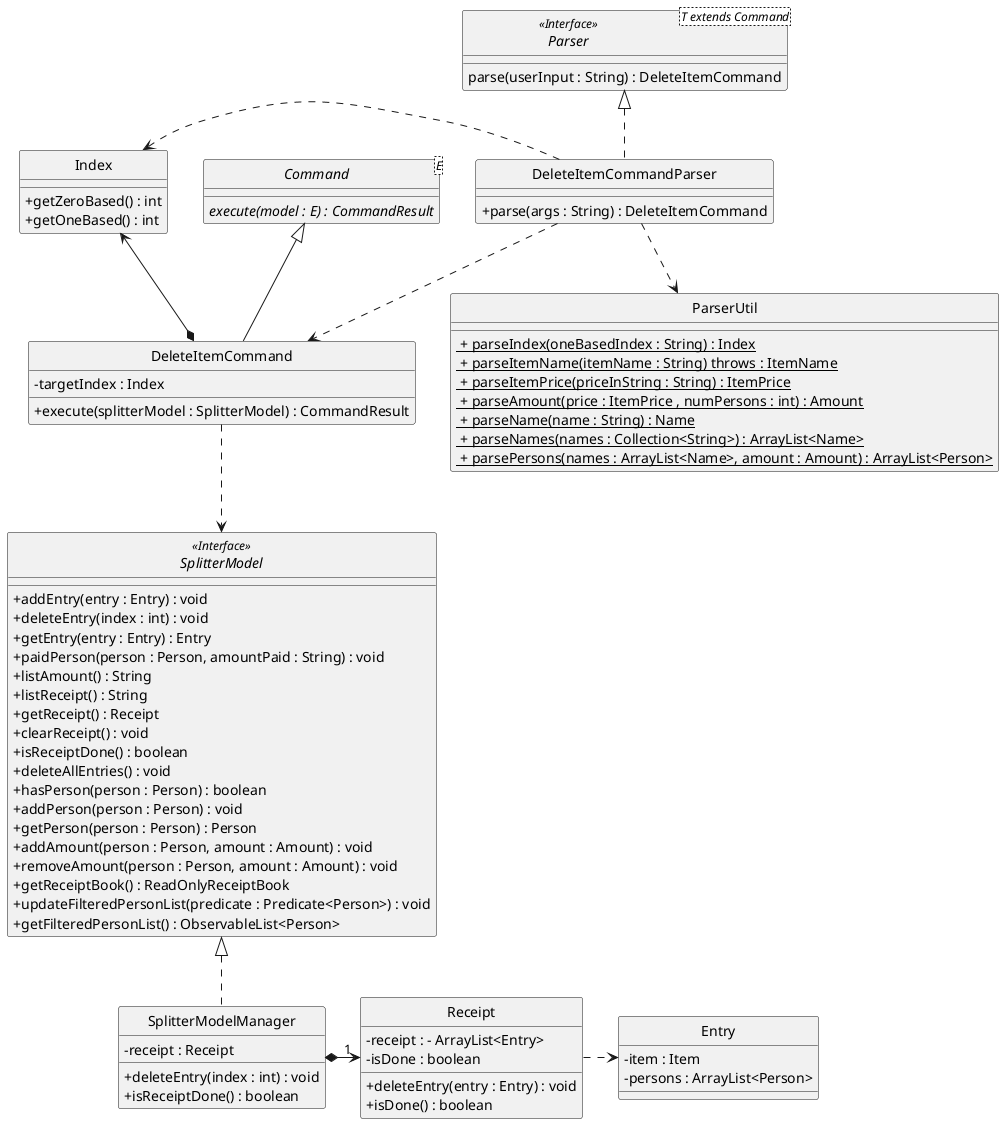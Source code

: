 @startuml
/' @author @ailanthustng'/

skinparam backgroundColor #ffffff
skinparam classAttributeIconSize 0
hide circle


abstract class Command<E> {
    {abstract} execute(model : E) : CommandResult
}

class DeleteItemCommandParser implements Parser {
    /' Methods '/
    + parse(args : String) : DeleteItemCommand
}

interface Parser<T extends Command> <<Interface>> {
    parse(userInput : String) : DeleteItemCommand
}

class DeleteItemCommand extends Command {
    /' Fields '/
    - targetIndex : Index

    /' Methods '/
    + execute(splitterModel : SplitterModel) : CommandResult
}

interface SplitterModel <<Interface>> {
    + addEntry(entry : Entry) : void
    + deleteEntry(index : int) : void
    + getEntry(entry : Entry) : Entry
    + paidPerson(person : Person, amountPaid : String) : void
    + listAmount() : String
    + listReceipt() : String
    + getReceipt() : Receipt
    + clearReceipt() : void
    + isReceiptDone() : boolean
    + deleteAllEntries() : void
    + hasPerson(person : Person) : boolean
    + addPerson(person : Person) : void
    + getPerson(person : Person) : Person
    + addAmount(person : Person, amount : Amount) : void
    + removeAmount(person : Person, amount : Amount) : void
    + getReceiptBook() : ReadOnlyReceiptBook
    + updateFilteredPersonList(predicate : Predicate<Person>) : void
    + getFilteredPersonList() : ObservableList<Person>
}

class ParserUtil {
    <u> + parseIndex(oneBasedIndex : String) : Index
    <u> + parseItemName(itemName : String) throws : ItemName
    <u> + parseItemPrice(priceInString : String) : ItemPrice
    <u> + parseAmount(price : ItemPrice , numPersons : int) : Amount
    <u> + parseName(name : String) : Name
    <u> + parseNames(names : Collection<String>) : ArrayList<Name>
    <u> + parsePersons(names : ArrayList<Name>, amount : Amount) : ArrayList<Person>
}

class Index {
    + getZeroBased() : int
    + getOneBased() : int
}

class SplitterModelManager implements SplitterModel {
    /' Fields '/
    - receipt : Receipt

    /' Methods '/
    + deleteEntry(index : int) : void
    + isReceiptDone() : boolean
}

class Receipt {
    /' Fields '/
    - receipt : - ArrayList<Entry>
    - isDone : boolean

    /' Methods '/
    + deleteEntry(entry : Entry) : void
    + isDone() : boolean
}

class Entry {
    /' Fields '/
    - item : Item
    - persons : ArrayList<Person>
}

DeleteItemCommand ..> SplitterModel
DeleteItemCommand *--> Index
DeleteItemCommandParser .left.> Index
DeleteItemCommandParser ..> DeleteItemCommand
DeleteItemCommandParser ..> ParserUtil
SplitterModelManager *-right->"1" Receipt
Receipt .right.> Entry


@enduml
